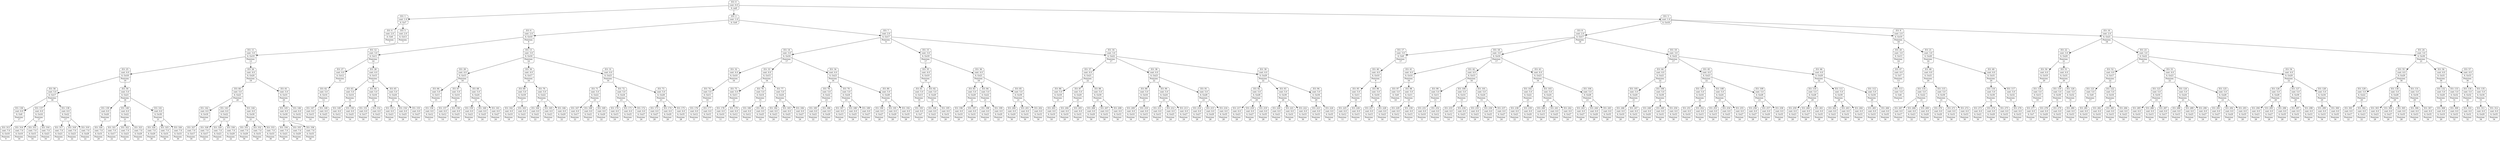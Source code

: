 digraph g {
node [shape = Mrecord];
nodo0[label="{EO: 0|cost: 0.0|A: null}"]
nodo1[label="{EO: 1|cost: 1.0|A: Go7}"]
nodo4[label="{EO: 4|cost: 2.0|A: Go6|Posicion:\n7}"]

nodo1 -> nodo4;
nodo5[label="{EO: 5|cost: 2.0|A: Go13|Posicion:\n7}"]
nodo11[label="{EO: 11|cost: 3.0|A: Go19|Posicion:\n13}"]
nodo25[label="{EO: 25|cost: 4.0|A: Go18|Posicion:\n19}"]
nodo58[label="{EO: 58|cost: 5.0|A: Go17|Posicion:\n18}"]
nodo136[label="{EO: 136|cost: 6.0|A: Go9|Posicion:\n17}"]
nodo313[label="{EO: 313|cost: 7.0|A: Go10|Posicion:\n9}"]

nodo136 -> nodo313;

nodo58 -> nodo136;
nodo137[label="{EO: 137|cost: 6.0|A: Go16|Posicion:\n17}"]
nodo314[label="{EO: 314|cost: 7.0|A: Go10|Posicion:\n16}"]

nodo137 -> nodo314;
nodo315[label="{EO: 315|cost: 7.0|A: Go15|Posicion:\n16}"]

nodo137 -> nodo315;
nodo316[label="{EO: 316|cost: 7.0|A: Go23|Posicion:\n16}"]

nodo137 -> nodo316;

nodo58 -> nodo137;
nodo138[label="{EO: 138|cost: 6.0|A: Go22|Posicion:\n17}"]
nodo317[label="{EO: 317|cost: 7.0|A: Go21|Posicion:\n22}"]

nodo138 -> nodo317;
nodo318[label="{EO: 318|cost: 7.0|A: Go23|Posicion:\n22}"]

nodo138 -> nodo318;
nodo319[label="{EO: 319|cost: 7.0|A: Go29|Posicion:\n22}"]

nodo138 -> nodo319;

nodo58 -> nodo138;

nodo25 -> nodo58;
nodo59[label="{EO: 59|cost: 5.0|A: Go21|Posicion:\n18}"]
nodo139[label="{EO: 139|cost: 6.0|A: Go20|Posicion:\n21}"]
nodo320[label="{EO: 320|cost: 7.0|A: Go31|Posicion:\n20}"]

nodo139 -> nodo320;

nodo59 -> nodo139;
nodo140[label="{EO: 140|cost: 6.0|A: Go22|Posicion:\n21}"]
nodo321[label="{EO: 321|cost: 7.0|A: Go17|Posicion:\n22}"]

nodo140 -> nodo321;
nodo322[label="{EO: 322|cost: 7.0|A: Go23|Posicion:\n22}"]

nodo140 -> nodo322;
nodo323[label="{EO: 323|cost: 7.0|A: Go29|Posicion:\n22}"]

nodo140 -> nodo323;

nodo59 -> nodo140;
nodo141[label="{EO: 141|cost: 6.0|A: Go30|Posicion:\n21}"]
nodo324[label="{EO: 324|cost: 7.0|A: Go29|Posicion:\n30}"]

nodo141 -> nodo324;
nodo325[label="{EO: 325|cost: 7.0|A: Go31|Posicion:\n30}"]

nodo141 -> nodo325;
nodo326[label="{EO: 326|cost: 7.0|A: Go33|Posicion:\n30}"]

nodo141 -> nodo326;

nodo59 -> nodo141;

nodo25 -> nodo59;

nodo11 -> nodo25;
nodo26[label="{EO: 26|cost: 4.0|A: Go20|Posicion:\n19}"]
nodo60[label="{EO: 60|cost: 5.0|A: Go21|Posicion:\n20}"]
nodo142[label="{EO: 142|cost: 6.0|A: Go18|Posicion:\n21}"]
nodo327[label="{EO: 327|cost: 7.0|A: Go17|Posicion:\n18}"]

nodo142 -> nodo327;

nodo60 -> nodo142;
nodo143[label="{EO: 143|cost: 6.0|A: Go22|Posicion:\n21}"]
nodo328[label="{EO: 328|cost: 7.0|A: Go17|Posicion:\n22}"]

nodo143 -> nodo328;
nodo329[label="{EO: 329|cost: 7.0|A: Go23|Posicion:\n22}"]

nodo143 -> nodo329;
nodo330[label="{EO: 330|cost: 7.0|A: Go29|Posicion:\n22}"]

nodo143 -> nodo330;

nodo60 -> nodo143;
nodo144[label="{EO: 144|cost: 6.0|A: Go30|Posicion:\n21}"]
nodo331[label="{EO: 331|cost: 7.0|A: Go29|Posicion:\n30}"]

nodo144 -> nodo331;
nodo332[label="{EO: 332|cost: 7.0|A: Go31|Posicion:\n30}"]

nodo144 -> nodo332;
nodo333[label="{EO: 333|cost: 7.0|A: Go33|Posicion:\n30}"]

nodo144 -> nodo333;

nodo60 -> nodo144;

nodo26 -> nodo60;
nodo61[label="{EO: 61|cost: 5.0|A: Go31|Posicion:\n20}"]
nodo145[label="{EO: 145|cost: 6.0|A: Go30|Posicion:\n31}"]
nodo334[label="{EO: 334|cost: 7.0|A: Go21|Posicion:\n30}"]

nodo145 -> nodo334;
nodo335[label="{EO: 335|cost: 7.0|A: Go29|Posicion:\n30}"]

nodo145 -> nodo335;
nodo336[label="{EO: 336|cost: 7.0|A: Go33|Posicion:\n30}"]

nodo145 -> nodo336;

nodo61 -> nodo145;
nodo146[label="{EO: 146|cost: 6.0|A: Go32|Posicion:\n31}"]

nodo61 -> nodo146;

nodo26 -> nodo61;

nodo11 -> nodo26;

nodo5 -> nodo11;

nodo1 -> nodo5;

nodo0 -> nodo1;
nodo2[label="{EO: 2|cost: 1.0|A: Go9}"]
nodo6[label="{EO: 6|cost: 2.0|A: Go10|Posicion:\n9}"]
nodo12[label="{EO: 12|cost: 3.0|A: Go11|Posicion:\n10}"]
nodo27[label="{EO: 27|cost: 4.0|A: Go12|Posicion:\n11}"]
nodo62[label="{EO: 62|cost: 5.0|A: Go14|Posicion:\n12}"]
nodo147[label="{EO: 147|cost: 6.0|A: Go15|Posicion:\n14}"]

nodo62 -> nodo147;
nodo148[label="{EO: 148|cost: 6.0|A: Go25|Posicion:\n14}"]

nodo62 -> nodo148;

nodo27 -> nodo62;

nodo12 -> nodo27;
nodo28[label="{EO: 28|cost: 4.0|A: Go15|Posicion:\n11}"]
nodo63[label="{EO: 63|cost: 5.0|A: Go14|Posicion:\n15}"]
nodo149[label="{EO: 149|cost: 6.0|A: Go12|Posicion:\n14}"]

nodo63 -> nodo149;
nodo150[label="{EO: 150|cost: 6.0|A: Go25|Posicion:\n14}"]

nodo63 -> nodo150;

nodo28 -> nodo63;
nodo64[label="{EO: 64|cost: 5.0|A: Go16|Posicion:\n15}"]
nodo151[label="{EO: 151|cost: 6.0|A: Go17|Posicion:\n16}"]

nodo64 -> nodo151;
nodo152[label="{EO: 152|cost: 6.0|A: Go23|Posicion:\n16}"]

nodo64 -> nodo152;

nodo28 -> nodo64;
nodo65[label="{EO: 65|cost: 5.0|A: Go24|Posicion:\n15}"]
nodo153[label="{EO: 153|cost: 6.0|A: Go23|Posicion:\n24}"]

nodo65 -> nodo153;
nodo154[label="{EO: 154|cost: 6.0|A: Go25|Posicion:\n24}"]

nodo65 -> nodo154;
nodo155[label="{EO: 155|cost: 6.0|A: Go27|Posicion:\n24}"]

nodo65 -> nodo155;

nodo28 -> nodo65;

nodo12 -> nodo28;

nodo6 -> nodo12;
nodo13[label="{EO: 13|cost: 3.0|A: Go16|Posicion:\n10}"]
nodo29[label="{EO: 29|cost: 4.0|A: Go15|Posicion:\n16}"]
nodo66[label="{EO: 66|cost: 5.0|A: Go11|Posicion:\n15}"]
nodo156[label="{EO: 156|cost: 6.0|A: Go12|Posicion:\n11}"]

nodo66 -> nodo156;

nodo29 -> nodo66;
nodo67[label="{EO: 67|cost: 5.0|A: Go14|Posicion:\n15}"]
nodo157[label="{EO: 157|cost: 6.0|A: Go12|Posicion:\n14}"]

nodo67 -> nodo157;
nodo158[label="{EO: 158|cost: 6.0|A: Go25|Posicion:\n14}"]

nodo67 -> nodo158;

nodo29 -> nodo67;
nodo68[label="{EO: 68|cost: 5.0|A: Go24|Posicion:\n15}"]
nodo159[label="{EO: 159|cost: 6.0|A: Go23|Posicion:\n24}"]

nodo68 -> nodo159;
nodo160[label="{EO: 160|cost: 6.0|A: Go25|Posicion:\n24}"]

nodo68 -> nodo160;
nodo161[label="{EO: 161|cost: 6.0|A: Go27|Posicion:\n24}"]

nodo68 -> nodo161;

nodo29 -> nodo68;

nodo13 -> nodo29;
nodo30[label="{EO: 30|cost: 4.0|A: Go17|Posicion:\n16}"]
nodo69[label="{EO: 69|cost: 5.0|A: Go18|Posicion:\n17}"]
nodo162[label="{EO: 162|cost: 6.0|A: Go19|Posicion:\n18}"]

nodo69 -> nodo162;
nodo163[label="{EO: 163|cost: 6.0|A: Go21|Posicion:\n18}"]

nodo69 -> nodo163;

nodo30 -> nodo69;
nodo70[label="{EO: 70|cost: 5.0|A: Go22|Posicion:\n17}"]
nodo164[label="{EO: 164|cost: 6.0|A: Go21|Posicion:\n22}"]

nodo70 -> nodo164;
nodo165[label="{EO: 165|cost: 6.0|A: Go23|Posicion:\n22}"]

nodo70 -> nodo165;
nodo166[label="{EO: 166|cost: 6.0|A: Go29|Posicion:\n22}"]

nodo70 -> nodo166;

nodo30 -> nodo70;

nodo13 -> nodo30;
nodo31[label="{EO: 31|cost: 4.0|A: Go23|Posicion:\n16}"]
nodo71[label="{EO: 71|cost: 5.0|A: Go22|Posicion:\n23}"]
nodo167[label="{EO: 167|cost: 6.0|A: Go17|Posicion:\n22}"]

nodo71 -> nodo167;
nodo168[label="{EO: 168|cost: 6.0|A: Go21|Posicion:\n22}"]

nodo71 -> nodo168;
nodo169[label="{EO: 169|cost: 6.0|A: Go29|Posicion:\n22}"]

nodo71 -> nodo169;

nodo31 -> nodo71;
nodo72[label="{EO: 72|cost: 5.0|A: Go24|Posicion:\n23}"]
nodo170[label="{EO: 170|cost: 6.0|A: Go15|Posicion:\n24}"]

nodo72 -> nodo170;
nodo171[label="{EO: 171|cost: 6.0|A: Go25|Posicion:\n24}"]

nodo72 -> nodo171;
nodo172[label="{EO: 172|cost: 6.0|A: Go27|Posicion:\n24}"]

nodo72 -> nodo172;

nodo31 -> nodo72;
nodo73[label="{EO: 73|cost: 5.0|A: Go28|Posicion:\n23}"]
nodo173[label="{EO: 173|cost: 6.0|A: Go27|Posicion:\n28}"]

nodo73 -> nodo173;
nodo174[label="{EO: 174|cost: 6.0|A: Go29|Posicion:\n28}"]

nodo73 -> nodo174;
nodo175[label="{EO: 175|cost: 6.0|A: Go35|Posicion:\n28}"]

nodo73 -> nodo175;

nodo31 -> nodo73;

nodo13 -> nodo31;

nodo6 -> nodo13;

nodo2 -> nodo6;
nodo7[label="{EO: 7|cost: 2.0|A: Go17|Posicion:\n9}"]
nodo14[label="{EO: 14|cost: 3.0|A: Go16|Posicion:\n17}"]
nodo32[label="{EO: 32|cost: 4.0|A: Go10|Posicion:\n16}"]
nodo74[label="{EO: 74|cost: 5.0|A: Go11|Posicion:\n10}"]
nodo176[label="{EO: 176|cost: 6.0|A: Go12|Posicion:\n11}"]

nodo74 -> nodo176;
nodo177[label="{EO: 177|cost: 6.0|A: Go15|Posicion:\n11}"]

nodo74 -> nodo177;

nodo32 -> nodo74;

nodo14 -> nodo32;
nodo33[label="{EO: 33|cost: 4.0|A: Go15|Posicion:\n16}"]
nodo75[label="{EO: 75|cost: 5.0|A: Go11|Posicion:\n15}"]
nodo178[label="{EO: 178|cost: 6.0|A: Go10|Posicion:\n11}"]

nodo75 -> nodo178;
nodo179[label="{EO: 179|cost: 6.0|A: Go12|Posicion:\n11}"]

nodo75 -> nodo179;

nodo33 -> nodo75;
nodo76[label="{EO: 76|cost: 5.0|A: Go14|Posicion:\n15}"]
nodo180[label="{EO: 180|cost: 6.0|A: Go12|Posicion:\n14}"]

nodo76 -> nodo180;
nodo181[label="{EO: 181|cost: 6.0|A: Go25|Posicion:\n14}"]

nodo76 -> nodo181;

nodo33 -> nodo76;
nodo77[label="{EO: 77|cost: 5.0|A: Go24|Posicion:\n15}"]
nodo182[label="{EO: 182|cost: 6.0|A: Go23|Posicion:\n24}"]

nodo77 -> nodo182;
nodo183[label="{EO: 183|cost: 6.0|A: Go25|Posicion:\n24}"]

nodo77 -> nodo183;
nodo184[label="{EO: 184|cost: 6.0|A: Go27|Posicion:\n24}"]

nodo77 -> nodo184;

nodo33 -> nodo77;

nodo14 -> nodo33;
nodo34[label="{EO: 34|cost: 4.0|A: Go23|Posicion:\n16}"]
nodo78[label="{EO: 78|cost: 5.0|A: Go22|Posicion:\n23}"]
nodo185[label="{EO: 185|cost: 6.0|A: Go21|Posicion:\n22}"]

nodo78 -> nodo185;
nodo186[label="{EO: 186|cost: 6.0|A: Go29|Posicion:\n22}"]

nodo78 -> nodo186;

nodo34 -> nodo78;
nodo79[label="{EO: 79|cost: 5.0|A: Go24|Posicion:\n23}"]
nodo187[label="{EO: 187|cost: 6.0|A: Go15|Posicion:\n24}"]

nodo79 -> nodo187;
nodo188[label="{EO: 188|cost: 6.0|A: Go25|Posicion:\n24}"]

nodo79 -> nodo188;
nodo189[label="{EO: 189|cost: 6.0|A: Go27|Posicion:\n24}"]

nodo79 -> nodo189;

nodo34 -> nodo79;
nodo80[label="{EO: 80|cost: 5.0|A: Go28|Posicion:\n23}"]
nodo190[label="{EO: 190|cost: 6.0|A: Go27|Posicion:\n28}"]

nodo80 -> nodo190;
nodo191[label="{EO: 191|cost: 6.0|A: Go29|Posicion:\n28}"]

nodo80 -> nodo191;
nodo192[label="{EO: 192|cost: 6.0|A: Go35|Posicion:\n28}"]

nodo80 -> nodo192;

nodo34 -> nodo80;

nodo14 -> nodo34;

nodo7 -> nodo14;
nodo15[label="{EO: 15|cost: 3.0|A: Go18|Posicion:\n17}"]
nodo35[label="{EO: 35|cost: 4.0|A: Go19|Posicion:\n18}"]
nodo81[label="{EO: 81|cost: 5.0|A: Go13|Posicion:\n19}"]
nodo193[label="{EO: 193|cost: 6.0|A: Go7|Posicion:\n13}"]

nodo81 -> nodo193;

nodo35 -> nodo81;
nodo82[label="{EO: 82|cost: 5.0|A: Go20|Posicion:\n19}"]
nodo194[label="{EO: 194|cost: 6.0|A: Go21|Posicion:\n20}"]

nodo82 -> nodo194;
nodo195[label="{EO: 195|cost: 6.0|A: Go31|Posicion:\n20}"]

nodo82 -> nodo195;

nodo35 -> nodo82;

nodo15 -> nodo35;
nodo36[label="{EO: 36|cost: 4.0|A: Go21|Posicion:\n18}"]
nodo83[label="{EO: 83|cost: 5.0|A: Go20|Posicion:\n21}"]
nodo196[label="{EO: 196|cost: 6.0|A: Go19|Posicion:\n20}"]

nodo83 -> nodo196;
nodo197[label="{EO: 197|cost: 6.0|A: Go31|Posicion:\n20}"]

nodo83 -> nodo197;

nodo36 -> nodo83;
nodo84[label="{EO: 84|cost: 5.0|A: Go22|Posicion:\n21}"]
nodo198[label="{EO: 198|cost: 6.0|A: Go23|Posicion:\n22}"]

nodo84 -> nodo198;
nodo199[label="{EO: 199|cost: 6.0|A: Go29|Posicion:\n22}"]

nodo84 -> nodo199;

nodo36 -> nodo84;
nodo85[label="{EO: 85|cost: 5.0|A: Go30|Posicion:\n21}"]
nodo200[label="{EO: 200|cost: 6.0|A: Go29|Posicion:\n30}"]

nodo85 -> nodo200;
nodo201[label="{EO: 201|cost: 6.0|A: Go31|Posicion:\n30}"]

nodo85 -> nodo201;
nodo202[label="{EO: 202|cost: 6.0|A: Go33|Posicion:\n30}"]

nodo85 -> nodo202;

nodo36 -> nodo85;

nodo15 -> nodo36;

nodo7 -> nodo15;
nodo16[label="{EO: 16|cost: 3.0|A: Go22|Posicion:\n17}"]
nodo37[label="{EO: 37|cost: 4.0|A: Go21|Posicion:\n22}"]
nodo86[label="{EO: 86|cost: 5.0|A: Go18|Posicion:\n21}"]
nodo203[label="{EO: 203|cost: 6.0|A: Go19|Posicion:\n18}"]

nodo86 -> nodo203;

nodo37 -> nodo86;
nodo87[label="{EO: 87|cost: 5.0|A: Go20|Posicion:\n21}"]
nodo204[label="{EO: 204|cost: 6.0|A: Go19|Posicion:\n20}"]

nodo87 -> nodo204;
nodo205[label="{EO: 205|cost: 6.0|A: Go31|Posicion:\n20}"]

nodo87 -> nodo205;

nodo37 -> nodo87;
nodo88[label="{EO: 88|cost: 5.0|A: Go30|Posicion:\n21}"]
nodo206[label="{EO: 206|cost: 6.0|A: Go29|Posicion:\n30}"]

nodo88 -> nodo206;
nodo207[label="{EO: 207|cost: 6.0|A: Go31|Posicion:\n30}"]

nodo88 -> nodo207;
nodo208[label="{EO: 208|cost: 6.0|A: Go33|Posicion:\n30}"]

nodo88 -> nodo208;

nodo37 -> nodo88;

nodo16 -> nodo37;
nodo38[label="{EO: 38|cost: 4.0|A: Go23|Posicion:\n22}"]
nodo89[label="{EO: 89|cost: 5.0|A: Go16|Posicion:\n23}"]
nodo209[label="{EO: 209|cost: 6.0|A: Go10|Posicion:\n16}"]

nodo89 -> nodo209;
nodo210[label="{EO: 210|cost: 6.0|A: Go15|Posicion:\n16}"]

nodo89 -> nodo210;

nodo38 -> nodo89;
nodo90[label="{EO: 90|cost: 5.0|A: Go24|Posicion:\n23}"]
nodo211[label="{EO: 211|cost: 6.0|A: Go15|Posicion:\n24}"]

nodo90 -> nodo211;
nodo212[label="{EO: 212|cost: 6.0|A: Go25|Posicion:\n24}"]

nodo90 -> nodo212;
nodo213[label="{EO: 213|cost: 6.0|A: Go27|Posicion:\n24}"]

nodo90 -> nodo213;

nodo38 -> nodo90;
nodo91[label="{EO: 91|cost: 5.0|A: Go28|Posicion:\n23}"]
nodo214[label="{EO: 214|cost: 6.0|A: Go27|Posicion:\n28}"]

nodo91 -> nodo214;
nodo215[label="{EO: 215|cost: 6.0|A: Go29|Posicion:\n28}"]

nodo91 -> nodo215;
nodo216[label="{EO: 216|cost: 6.0|A: Go35|Posicion:\n28}"]

nodo91 -> nodo216;

nodo38 -> nodo91;

nodo16 -> nodo38;
nodo39[label="{EO: 39|cost: 4.0|A: Go29|Posicion:\n22}"]
nodo92[label="{EO: 92|cost: 5.0|A: Go28|Posicion:\n29}"]
nodo217[label="{EO: 217|cost: 6.0|A: Go23|Posicion:\n28}"]

nodo92 -> nodo217;
nodo218[label="{EO: 218|cost: 6.0|A: Go27|Posicion:\n28}"]

nodo92 -> nodo218;
nodo219[label="{EO: 219|cost: 6.0|A: Go35|Posicion:\n28}"]

nodo92 -> nodo219;

nodo39 -> nodo92;
nodo93[label="{EO: 93|cost: 5.0|A: Go30|Posicion:\n29}"]
nodo220[label="{EO: 220|cost: 6.0|A: Go21|Posicion:\n30}"]

nodo93 -> nodo220;
nodo221[label="{EO: 221|cost: 6.0|A: Go31|Posicion:\n30}"]

nodo93 -> nodo221;
nodo222[label="{EO: 222|cost: 6.0|A: Go33|Posicion:\n30}"]

nodo93 -> nodo222;

nodo39 -> nodo93;
nodo94[label="{EO: 94|cost: 5.0|A: Go34|Posicion:\n29}"]
nodo223[label="{EO: 223|cost: 6.0|A: Go33|Posicion:\n34}"]

nodo94 -> nodo223;
nodo224[label="{EO: 224|cost: 6.0|A: Go35|Posicion:\n34}"]

nodo94 -> nodo224;

nodo39 -> nodo94;

nodo16 -> nodo39;

nodo7 -> nodo16;

nodo2 -> nodo7;

nodo0 -> nodo2;
nodo3[label="{EO: 3|cost: 1.0|A: Go18}"]
nodo8[label="{EO: 8|cost: 2.0|A: Go17|Posicion:\n18}"]
nodo17[label="{EO: 17|cost: 3.0|A: Go9|Posicion:\n17}"]
nodo40[label="{EO: 40|cost: 4.0|A: Go10|Posicion:\n9}"]
nodo95[label="{EO: 95|cost: 5.0|A: Go11|Posicion:\n10}"]
nodo225[label="{EO: 225|cost: 6.0|A: Go12|Posicion:\n11}"]

nodo95 -> nodo225;
nodo226[label="{EO: 226|cost: 6.0|A: Go15|Posicion:\n11}"]

nodo95 -> nodo226;

nodo40 -> nodo95;
nodo96[label="{EO: 96|cost: 5.0|A: Go16|Posicion:\n10}"]
nodo227[label="{EO: 227|cost: 6.0|A: Go15|Posicion:\n16}"]

nodo96 -> nodo227;
nodo228[label="{EO: 228|cost: 6.0|A: Go23|Posicion:\n16}"]

nodo96 -> nodo228;

nodo40 -> nodo96;

nodo17 -> nodo40;

nodo8 -> nodo17;
nodo18[label="{EO: 18|cost: 3.0|A: Go16|Posicion:\n17}"]
nodo41[label="{EO: 41|cost: 4.0|A: Go10|Posicion:\n16}"]
nodo97[label="{EO: 97|cost: 5.0|A: Go9|Posicion:\n10}"]

nodo41 -> nodo97;
nodo98[label="{EO: 98|cost: 5.0|A: Go11|Posicion:\n10}"]
nodo229[label="{EO: 229|cost: 6.0|A: Go12|Posicion:\n11}"]

nodo98 -> nodo229;
nodo230[label="{EO: 230|cost: 6.0|A: Go15|Posicion:\n11}"]

nodo98 -> nodo230;

nodo41 -> nodo98;

nodo18 -> nodo41;
nodo42[label="{EO: 42|cost: 4.0|A: Go15|Posicion:\n16}"]
nodo99[label="{EO: 99|cost: 5.0|A: Go11|Posicion:\n15}"]
nodo231[label="{EO: 231|cost: 6.0|A: Go10|Posicion:\n11}"]

nodo99 -> nodo231;
nodo232[label="{EO: 232|cost: 6.0|A: Go12|Posicion:\n11}"]

nodo99 -> nodo232;

nodo42 -> nodo99;
nodo100[label="{EO: 100|cost: 5.0|A: Go14|Posicion:\n15}"]
nodo233[label="{EO: 233|cost: 6.0|A: Go12|Posicion:\n14}"]

nodo100 -> nodo233;
nodo234[label="{EO: 234|cost: 6.0|A: Go25|Posicion:\n14}"]

nodo100 -> nodo234;

nodo42 -> nodo100;
nodo101[label="{EO: 101|cost: 5.0|A: Go24|Posicion:\n15}"]
nodo235[label="{EO: 235|cost: 6.0|A: Go23|Posicion:\n24}"]

nodo101 -> nodo235;
nodo236[label="{EO: 236|cost: 6.0|A: Go25|Posicion:\n24}"]

nodo101 -> nodo236;
nodo237[label="{EO: 237|cost: 6.0|A: Go27|Posicion:\n24}"]

nodo101 -> nodo237;

nodo42 -> nodo101;

nodo18 -> nodo42;
nodo43[label="{EO: 43|cost: 4.0|A: Go23|Posicion:\n16}"]
nodo102[label="{EO: 102|cost: 5.0|A: Go22|Posicion:\n23}"]
nodo238[label="{EO: 238|cost: 6.0|A: Go21|Posicion:\n22}"]

nodo102 -> nodo238;
nodo239[label="{EO: 239|cost: 6.0|A: Go29|Posicion:\n22}"]

nodo102 -> nodo239;

nodo43 -> nodo102;
nodo103[label="{EO: 103|cost: 5.0|A: Go24|Posicion:\n23}"]
nodo240[label="{EO: 240|cost: 6.0|A: Go15|Posicion:\n24}"]

nodo103 -> nodo240;
nodo241[label="{EO: 241|cost: 6.0|A: Go25|Posicion:\n24}"]

nodo103 -> nodo241;
nodo242[label="{EO: 242|cost: 6.0|A: Go27|Posicion:\n24}"]

nodo103 -> nodo242;

nodo43 -> nodo103;
nodo104[label="{EO: 104|cost: 5.0|A: Go28|Posicion:\n23}"]
nodo243[label="{EO: 243|cost: 6.0|A: Go27|Posicion:\n28}"]

nodo104 -> nodo243;
nodo244[label="{EO: 244|cost: 6.0|A: Go29|Posicion:\n28}"]

nodo104 -> nodo244;
nodo245[label="{EO: 245|cost: 6.0|A: Go35|Posicion:\n28}"]

nodo104 -> nodo245;

nodo43 -> nodo104;

nodo18 -> nodo43;

nodo8 -> nodo18;
nodo19[label="{EO: 19|cost: 3.0|A: Go22|Posicion:\n17}"]
nodo44[label="{EO: 44|cost: 4.0|A: Go21|Posicion:\n22}"]
nodo105[label="{EO: 105|cost: 5.0|A: Go20|Posicion:\n21}"]
nodo246[label="{EO: 246|cost: 6.0|A: Go19|Posicion:\n20}"]

nodo105 -> nodo246;
nodo247[label="{EO: 247|cost: 6.0|A: Go31|Posicion:\n20}"]

nodo105 -> nodo247;

nodo44 -> nodo105;
nodo106[label="{EO: 106|cost: 5.0|A: Go30|Posicion:\n21}"]
nodo248[label="{EO: 248|cost: 6.0|A: Go29|Posicion:\n30}"]

nodo106 -> nodo248;
nodo249[label="{EO: 249|cost: 6.0|A: Go31|Posicion:\n30}"]

nodo106 -> nodo249;
nodo250[label="{EO: 250|cost: 6.0|A: Go33|Posicion:\n30}"]

nodo106 -> nodo250;

nodo44 -> nodo106;

nodo19 -> nodo44;
nodo45[label="{EO: 45|cost: 4.0|A: Go23|Posicion:\n22}"]
nodo107[label="{EO: 107|cost: 5.0|A: Go16|Posicion:\n23}"]
nodo251[label="{EO: 251|cost: 6.0|A: Go10|Posicion:\n16}"]

nodo107 -> nodo251;
nodo252[label="{EO: 252|cost: 6.0|A: Go15|Posicion:\n16}"]

nodo107 -> nodo252;

nodo45 -> nodo107;
nodo108[label="{EO: 108|cost: 5.0|A: Go24|Posicion:\n23}"]
nodo253[label="{EO: 253|cost: 6.0|A: Go15|Posicion:\n24}"]

nodo108 -> nodo253;
nodo254[label="{EO: 254|cost: 6.0|A: Go25|Posicion:\n24}"]

nodo108 -> nodo254;
nodo255[label="{EO: 255|cost: 6.0|A: Go27|Posicion:\n24}"]

nodo108 -> nodo255;

nodo45 -> nodo108;
nodo109[label="{EO: 109|cost: 5.0|A: Go28|Posicion:\n23}"]
nodo256[label="{EO: 256|cost: 6.0|A: Go27|Posicion:\n28}"]

nodo109 -> nodo256;
nodo257[label="{EO: 257|cost: 6.0|A: Go29|Posicion:\n28}"]

nodo109 -> nodo257;
nodo258[label="{EO: 258|cost: 6.0|A: Go35|Posicion:\n28}"]

nodo109 -> nodo258;

nodo45 -> nodo109;

nodo19 -> nodo45;
nodo46[label="{EO: 46|cost: 4.0|A: Go29|Posicion:\n22}"]
nodo110[label="{EO: 110|cost: 5.0|A: Go28|Posicion:\n29}"]
nodo259[label="{EO: 259|cost: 6.0|A: Go23|Posicion:\n28}"]

nodo110 -> nodo259;
nodo260[label="{EO: 260|cost: 6.0|A: Go27|Posicion:\n28}"]

nodo110 -> nodo260;
nodo261[label="{EO: 261|cost: 6.0|A: Go35|Posicion:\n28}"]

nodo110 -> nodo261;

nodo46 -> nodo110;
nodo111[label="{EO: 111|cost: 5.0|A: Go30|Posicion:\n29}"]
nodo262[label="{EO: 262|cost: 6.0|A: Go21|Posicion:\n30}"]

nodo111 -> nodo262;
nodo263[label="{EO: 263|cost: 6.0|A: Go31|Posicion:\n30}"]

nodo111 -> nodo263;
nodo264[label="{EO: 264|cost: 6.0|A: Go33|Posicion:\n30}"]

nodo111 -> nodo264;

nodo46 -> nodo111;
nodo112[label="{EO: 112|cost: 5.0|A: Go34|Posicion:\n29}"]
nodo265[label="{EO: 265|cost: 6.0|A: Go33|Posicion:\n34}"]

nodo112 -> nodo265;
nodo266[label="{EO: 266|cost: 6.0|A: Go35|Posicion:\n34}"]

nodo112 -> nodo266;

nodo46 -> nodo112;

nodo19 -> nodo46;

nodo8 -> nodo19;

nodo3 -> nodo8;
nodo9[label="{EO: 9|cost: 2.0|A: Go19|Posicion:\n18}"]
nodo20[label="{EO: 20|cost: 3.0|A: Go13|Posicion:\n19}"]
nodo47[label="{EO: 47|cost: 4.0|A: Go7|Posicion:\n13}"]
nodo113[label="{EO: 113|cost: 5.0|A: Go6|Posicion:\n7}"]

nodo47 -> nodo113;

nodo20 -> nodo47;

nodo9 -> nodo20;
nodo21[label="{EO: 21|cost: 3.0|A: Go20|Posicion:\n19}"]
nodo48[label="{EO: 48|cost: 4.0|A: Go21|Posicion:\n20}"]
nodo114[label="{EO: 114|cost: 5.0|A: Go22|Posicion:\n21}"]
nodo267[label="{EO: 267|cost: 6.0|A: Go17|Posicion:\n22}"]

nodo114 -> nodo267;
nodo268[label="{EO: 268|cost: 6.0|A: Go23|Posicion:\n22}"]

nodo114 -> nodo268;
nodo269[label="{EO: 269|cost: 6.0|A: Go29|Posicion:\n22}"]

nodo114 -> nodo269;

nodo48 -> nodo114;
nodo115[label="{EO: 115|cost: 5.0|A: Go30|Posicion:\n21}"]
nodo270[label="{EO: 270|cost: 6.0|A: Go29|Posicion:\n30}"]

nodo115 -> nodo270;
nodo271[label="{EO: 271|cost: 6.0|A: Go31|Posicion:\n30}"]

nodo115 -> nodo271;
nodo272[label="{EO: 272|cost: 6.0|A: Go33|Posicion:\n30}"]

nodo115 -> nodo272;

nodo48 -> nodo115;

nodo21 -> nodo48;
nodo49[label="{EO: 49|cost: 4.0|A: Go31|Posicion:\n20}"]
nodo116[label="{EO: 116|cost: 5.0|A: Go30|Posicion:\n31}"]
nodo273[label="{EO: 273|cost: 6.0|A: Go21|Posicion:\n30}"]

nodo116 -> nodo273;
nodo274[label="{EO: 274|cost: 6.0|A: Go29|Posicion:\n30}"]

nodo116 -> nodo274;
nodo275[label="{EO: 275|cost: 6.0|A: Go33|Posicion:\n30}"]

nodo116 -> nodo275;

nodo49 -> nodo116;
nodo117[label="{EO: 117|cost: 5.0|A: Go32|Posicion:\n31}"]
nodo276[label="{EO: 276|cost: 6.0|A: Go33|Posicion:\n32}"]

nodo117 -> nodo276;

nodo49 -> nodo117;

nodo21 -> nodo49;

nodo9 -> nodo21;

nodo3 -> nodo9;
nodo10[label="{EO: 10|cost: 2.0|A: Go21|Posicion:\n18}"]
nodo22[label="{EO: 22|cost: 3.0|A: Go20|Posicion:\n21}"]
nodo50[label="{EO: 50|cost: 4.0|A: Go19|Posicion:\n20}"]
nodo118[label="{EO: 118|cost: 5.0|A: Go13|Posicion:\n19}"]
nodo277[label="{EO: 277|cost: 6.0|A: Go7|Posicion:\n13}"]

nodo118 -> nodo277;

nodo50 -> nodo118;

nodo22 -> nodo50;
nodo51[label="{EO: 51|cost: 4.0|A: Go31|Posicion:\n20}"]
nodo119[label="{EO: 119|cost: 5.0|A: Go30|Posicion:\n31}"]
nodo278[label="{EO: 278|cost: 6.0|A: Go29|Posicion:\n30}"]

nodo119 -> nodo278;
nodo279[label="{EO: 279|cost: 6.0|A: Go33|Posicion:\n30}"]

nodo119 -> nodo279;

nodo51 -> nodo119;
nodo120[label="{EO: 120|cost: 5.0|A: Go32|Posicion:\n31}"]
nodo280[label="{EO: 280|cost: 6.0|A: Go33|Posicion:\n32}"]

nodo120 -> nodo280;

nodo51 -> nodo120;

nodo22 -> nodo51;

nodo10 -> nodo22;
nodo23[label="{EO: 23|cost: 3.0|A: Go22|Posicion:\n21}"]
nodo52[label="{EO: 52|cost: 4.0|A: Go17|Posicion:\n22}"]
nodo121[label="{EO: 121|cost: 5.0|A: Go9|Posicion:\n17}"]
nodo281[label="{EO: 281|cost: 6.0|A: Go10|Posicion:\n9}"]

nodo121 -> nodo281;

nodo52 -> nodo121;
nodo122[label="{EO: 122|cost: 5.0|A: Go16|Posicion:\n17}"]
nodo282[label="{EO: 282|cost: 6.0|A: Go10|Posicion:\n16}"]

nodo122 -> nodo282;
nodo283[label="{EO: 283|cost: 6.0|A: Go15|Posicion:\n16}"]

nodo122 -> nodo283;
nodo284[label="{EO: 284|cost: 6.0|A: Go23|Posicion:\n16}"]

nodo122 -> nodo284;

nodo52 -> nodo122;

nodo23 -> nodo52;
nodo53[label="{EO: 53|cost: 4.0|A: Go23|Posicion:\n22}"]
nodo123[label="{EO: 123|cost: 5.0|A: Go16|Posicion:\n23}"]
nodo285[label="{EO: 285|cost: 6.0|A: Go10|Posicion:\n16}"]

nodo123 -> nodo285;
nodo286[label="{EO: 286|cost: 6.0|A: Go15|Posicion:\n16}"]

nodo123 -> nodo286;
nodo287[label="{EO: 287|cost: 6.0|A: Go17|Posicion:\n16}"]

nodo123 -> nodo287;

nodo53 -> nodo123;
nodo124[label="{EO: 124|cost: 5.0|A: Go24|Posicion:\n23}"]
nodo288[label="{EO: 288|cost: 6.0|A: Go15|Posicion:\n24}"]

nodo124 -> nodo288;
nodo289[label="{EO: 289|cost: 6.0|A: Go25|Posicion:\n24}"]

nodo124 -> nodo289;
nodo290[label="{EO: 290|cost: 6.0|A: Go27|Posicion:\n24}"]

nodo124 -> nodo290;

nodo53 -> nodo124;
nodo125[label="{EO: 125|cost: 5.0|A: Go28|Posicion:\n23}"]
nodo291[label="{EO: 291|cost: 6.0|A: Go27|Posicion:\n28}"]

nodo125 -> nodo291;
nodo292[label="{EO: 292|cost: 6.0|A: Go29|Posicion:\n28}"]

nodo125 -> nodo292;
nodo293[label="{EO: 293|cost: 6.0|A: Go35|Posicion:\n28}"]

nodo125 -> nodo293;

nodo53 -> nodo125;

nodo23 -> nodo53;
nodo54[label="{EO: 54|cost: 4.0|A: Go29|Posicion:\n22}"]
nodo126[label="{EO: 126|cost: 5.0|A: Go28|Posicion:\n29}"]
nodo294[label="{EO: 294|cost: 6.0|A: Go23|Posicion:\n28}"]

nodo126 -> nodo294;
nodo295[label="{EO: 295|cost: 6.0|A: Go27|Posicion:\n28}"]

nodo126 -> nodo295;
nodo296[label="{EO: 296|cost: 6.0|A: Go35|Posicion:\n28}"]

nodo126 -> nodo296;

nodo54 -> nodo126;
nodo127[label="{EO: 127|cost: 5.0|A: Go30|Posicion:\n29}"]
nodo297[label="{EO: 297|cost: 6.0|A: Go31|Posicion:\n30}"]

nodo127 -> nodo297;
nodo298[label="{EO: 298|cost: 6.0|A: Go33|Posicion:\n30}"]

nodo127 -> nodo298;

nodo54 -> nodo127;
nodo128[label="{EO: 128|cost: 5.0|A: Go34|Posicion:\n29}"]
nodo299[label="{EO: 299|cost: 6.0|A: Go33|Posicion:\n34}"]

nodo128 -> nodo299;
nodo300[label="{EO: 300|cost: 6.0|A: Go35|Posicion:\n34}"]

nodo128 -> nodo300;

nodo54 -> nodo128;

nodo23 -> nodo54;

nodo10 -> nodo23;
nodo24[label="{EO: 24|cost: 3.0|A: Go30|Posicion:\n21}"]
nodo55[label="{EO: 55|cost: 4.0|A: Go29|Posicion:\n30}"]
nodo129[label="{EO: 129|cost: 5.0|A: Go22|Posicion:\n29}"]
nodo301[label="{EO: 301|cost: 6.0|A: Go17|Posicion:\n22}"]

nodo129 -> nodo301;
nodo302[label="{EO: 302|cost: 6.0|A: Go23|Posicion:\n22}"]

nodo129 -> nodo302;

nodo55 -> nodo129;
nodo130[label="{EO: 130|cost: 5.0|A: Go28|Posicion:\n29}"]
nodo303[label="{EO: 303|cost: 6.0|A: Go23|Posicion:\n28}"]

nodo130 -> nodo303;
nodo304[label="{EO: 304|cost: 6.0|A: Go27|Posicion:\n28}"]

nodo130 -> nodo304;
nodo305[label="{EO: 305|cost: 6.0|A: Go35|Posicion:\n28}"]

nodo130 -> nodo305;

nodo55 -> nodo130;
nodo131[label="{EO: 131|cost: 5.0|A: Go34|Posicion:\n29}"]
nodo306[label="{EO: 306|cost: 6.0|A: Go33|Posicion:\n34}"]

nodo131 -> nodo306;
nodo307[label="{EO: 307|cost: 6.0|A: Go35|Posicion:\n34}"]

nodo131 -> nodo307;

nodo55 -> nodo131;

nodo24 -> nodo55;
nodo56[label="{EO: 56|cost: 4.0|A: Go31|Posicion:\n30}"]
nodo132[label="{EO: 132|cost: 5.0|A: Go20|Posicion:\n31}"]
nodo308[label="{EO: 308|cost: 6.0|A: Go19|Posicion:\n20}"]

nodo132 -> nodo308;

nodo56 -> nodo132;
nodo133[label="{EO: 133|cost: 5.0|A: Go32|Posicion:\n31}"]
nodo309[label="{EO: 309|cost: 6.0|A: Go33|Posicion:\n32}"]

nodo133 -> nodo309;

nodo56 -> nodo133;

nodo24 -> nodo56;
nodo57[label="{EO: 57|cost: 4.0|A: Go33|Posicion:\n30}"]
nodo134[label="{EO: 134|cost: 5.0|A: Go32|Posicion:\n33}"]
nodo310[label="{EO: 310|cost: 6.0|A: Go31|Posicion:\n32}"]

nodo134 -> nodo310;

nodo57 -> nodo134;
nodo135[label="{EO: 135|cost: 5.0|A: Go34|Posicion:\n33}"]
nodo311[label="{EO: 311|cost: 6.0|A: Go29|Posicion:\n34}"]

nodo135 -> nodo311;
nodo312[label="{EO: 312|cost: 6.0|A: Go35|Posicion:\n34}"]

nodo135 -> nodo312;

nodo57 -> nodo135;

nodo24 -> nodo57;

nodo10 -> nodo24;

nodo3 -> nodo10;

nodo0 -> nodo3;


}